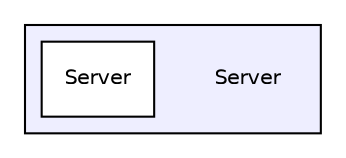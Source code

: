 digraph "Server" {
  compound=true
  node [ fontsize="10", fontname="Helvetica"];
  edge [ labelfontsize="10", labelfontname="Helvetica"];
  subgraph clusterdir_1a445cb237d74f7a5f8d11ec3b0585cc {
    graph [ bgcolor="#eeeeff", pencolor="black", label="" URL="dir_1a445cb237d74f7a5f8d11ec3b0585cc.html"];
    dir_1a445cb237d74f7a5f8d11ec3b0585cc [shape=plaintext label="Server"];
    dir_3ed6d5539aca52d7d36d47d992bc57d4 [shape=box label="Server" color="black" fillcolor="white" style="filled" URL="dir_3ed6d5539aca52d7d36d47d992bc57d4.html"];
  }
}
